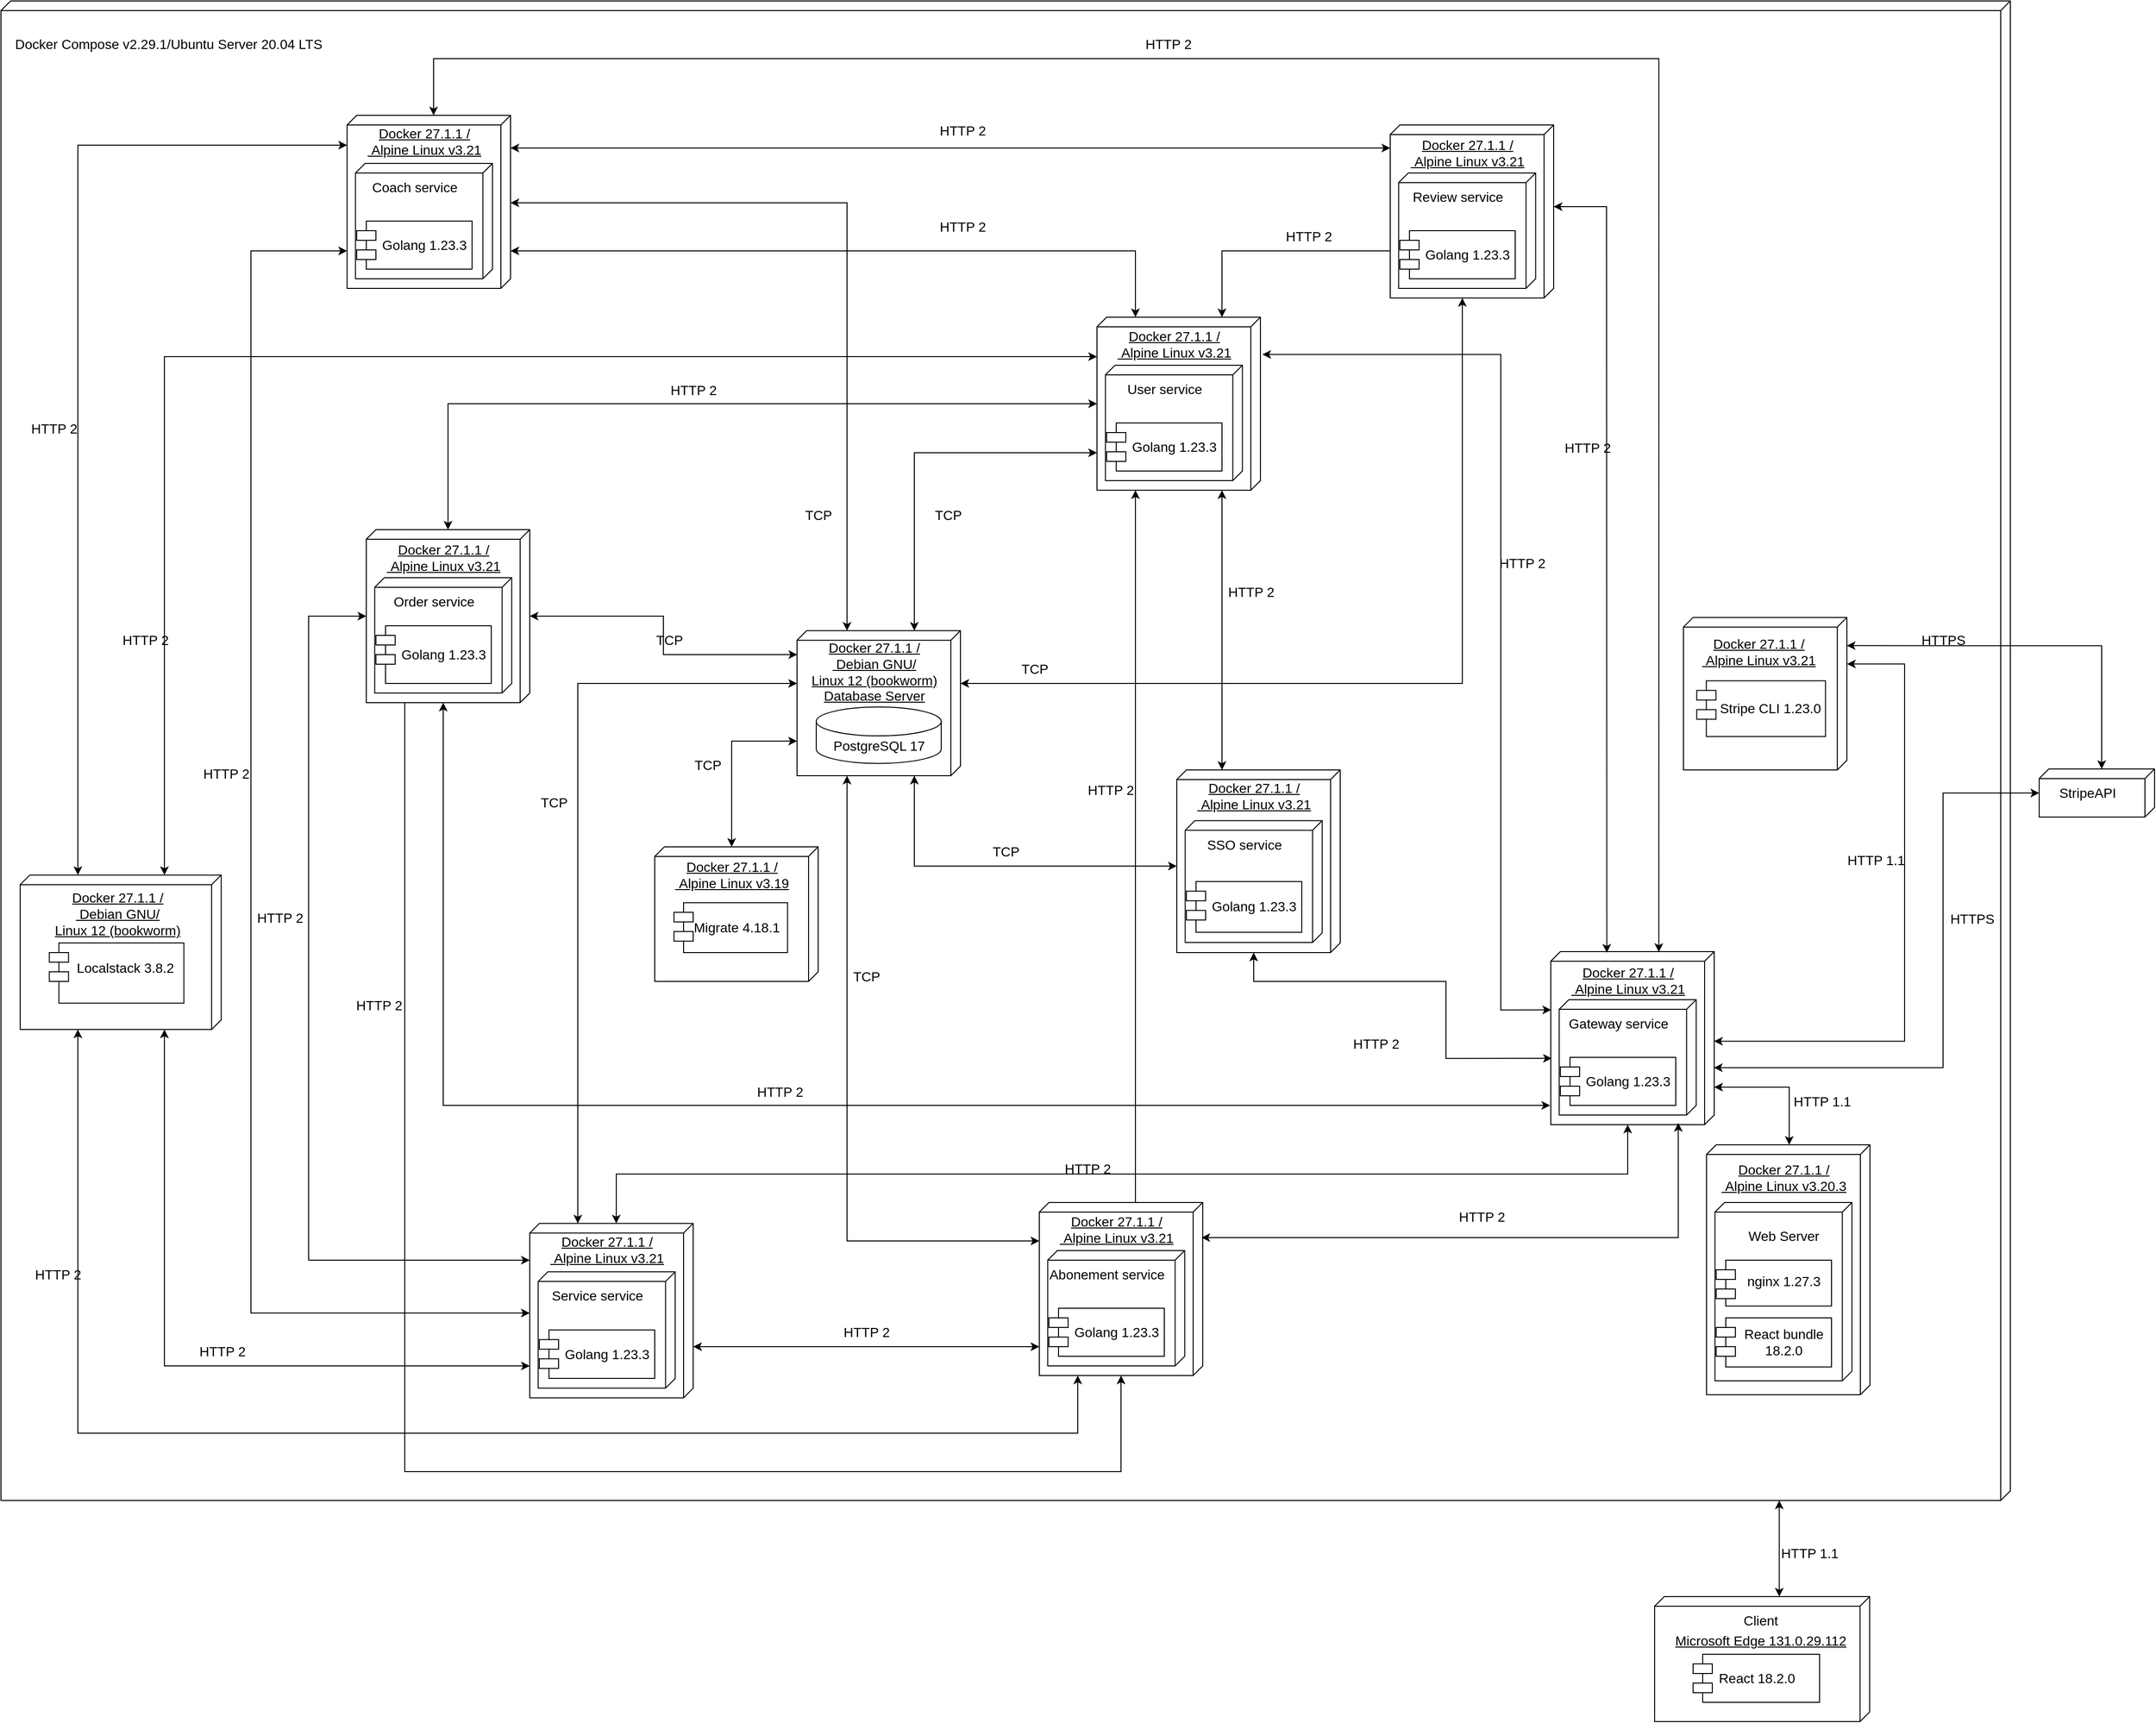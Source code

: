 <mxfile version="26.0.5">
  <diagram name="Page-1" id="PRGsYoescyfhFOkB7SoC">
    <mxGraphModel dx="776" dy="872" grid="1" gridSize="10" guides="1" tooltips="1" connect="1" arrows="1" fold="1" page="1" pageScale="1" pageWidth="827" pageHeight="1169" math="0" shadow="0">
      <root>
        <mxCell id="0" />
        <mxCell id="1" parent="0" />
        <mxCell id="nyr0VhtFXws825Zi8dbS-15" value="" style="verticalAlign=top;align=left;spacingTop=8;spacingLeft=2;spacingRight=12;shape=cube;size=10;direction=south;fontStyle=4;html=1;whiteSpace=wrap;fontSize=14;" parent="1" vertex="1">
          <mxGeometry x="1240" y="230" width="2090" height="1560" as="geometry" />
        </mxCell>
        <mxCell id="DEsD6xPvK2tIraXB0Mm6-1" value="" style="group;fontSize=14;" parent="1" vertex="1" connectable="0">
          <mxGeometry x="3014" y="1420" width="205" height="260" as="geometry" />
        </mxCell>
        <mxCell id="DEsD6xPvK2tIraXB0Mm6-2" value="" style="verticalAlign=top;align=left;spacingTop=8;spacingLeft=2;spacingRight=12;shape=cube;size=10;direction=south;fontStyle=4;html=1;whiteSpace=wrap;fontSize=14;" parent="DEsD6xPvK2tIraXB0Mm6-1" vertex="1">
          <mxGeometry width="170" height="260" as="geometry" />
        </mxCell>
        <mxCell id="DEsD6xPvK2tIraXB0Mm6-3" value="&lt;font&gt;&lt;u&gt;Docker 27.1.1 /&lt;/u&gt;&lt;/font&gt;&lt;div&gt;&lt;font&gt;&lt;u&gt;&amp;nbsp;Alpine Linux v3.20.3&lt;/u&gt;&lt;/font&gt;&lt;/div&gt;" style="text;html=1;align=center;verticalAlign=middle;resizable=0;points=[];autosize=1;strokeColor=none;fillColor=none;fontSize=14;" parent="DEsD6xPvK2tIraXB0Mm6-1" vertex="1">
          <mxGeometry x="5" y="9.444" width="150" height="50" as="geometry" />
        </mxCell>
        <mxCell id="DEsD6xPvK2tIraXB0Mm6-4" value="" style="verticalAlign=top;align=left;spacingTop=8;spacingLeft=2;spacingRight=12;shape=cube;size=10;direction=south;fontStyle=4;html=1;whiteSpace=wrap;fontSize=14;" parent="DEsD6xPvK2tIraXB0Mm6-1" vertex="1">
          <mxGeometry x="8.75" y="60" width="142.5" height="185.56" as="geometry" />
        </mxCell>
        <mxCell id="DEsD6xPvK2tIraXB0Mm6-5" value="&lt;font&gt;Web Server&lt;/font&gt;" style="text;html=1;align=center;verticalAlign=middle;resizable=0;points=[];autosize=1;strokeColor=none;fillColor=none;fontSize=14;" parent="DEsD6xPvK2tIraXB0Mm6-1" vertex="1">
          <mxGeometry x="30" y="79.997" width="100" height="30" as="geometry" />
        </mxCell>
        <mxCell id="DEsD6xPvK2tIraXB0Mm6-6" value="" style="shape=module;align=left;spacingLeft=20;align=center;verticalAlign=top;whiteSpace=wrap;html=1;fontSize=14;" parent="DEsD6xPvK2tIraXB0Mm6-1" vertex="1">
          <mxGeometry x="10" y="180" width="120" height="51.11" as="geometry" />
        </mxCell>
        <mxCell id="DEsD6xPvK2tIraXB0Mm6-7" value="&lt;font&gt;React bundle&lt;br&gt;18.2.0&lt;/font&gt;" style="text;html=1;align=center;verticalAlign=middle;resizable=0;points=[];autosize=1;strokeColor=none;fillColor=none;fontSize=14;" parent="DEsD6xPvK2tIraXB0Mm6-1" vertex="1">
          <mxGeometry x="25" y="180.003" width="110" height="50" as="geometry" />
        </mxCell>
        <mxCell id="DEsD6xPvK2tIraXB0Mm6-8" value="" style="shape=module;align=left;spacingLeft=20;align=center;verticalAlign=top;whiteSpace=wrap;html=1;fontSize=14;" parent="DEsD6xPvK2tIraXB0Mm6-1" vertex="1">
          <mxGeometry x="10" y="120" width="120" height="47.78" as="geometry" />
        </mxCell>
        <mxCell id="DEsD6xPvK2tIraXB0Mm6-9" value="&lt;font&gt;nginx 1.27.3&lt;/font&gt;" style="text;html=1;align=center;verticalAlign=middle;resizable=0;points=[];autosize=1;strokeColor=none;fillColor=none;fontSize=14;" parent="DEsD6xPvK2tIraXB0Mm6-1" vertex="1">
          <mxGeometry x="30" y="127.223" width="100" height="30" as="geometry" />
        </mxCell>
        <mxCell id="DEsD6xPvK2tIraXB0Mm6-10" value="" style="group;fontSize=14;" parent="1" vertex="1" connectable="0">
          <mxGeometry x="2960" y="1890" width="250" height="130" as="geometry" />
        </mxCell>
        <mxCell id="DEsD6xPvK2tIraXB0Mm6-11" value="" style="verticalAlign=top;align=left;spacingTop=8;spacingLeft=2;spacingRight=12;shape=cube;size=10;direction=south;fontStyle=4;html=1;whiteSpace=wrap;fontSize=14;" parent="DEsD6xPvK2tIraXB0Mm6-10" vertex="1">
          <mxGeometry width="223.684" height="130" as="geometry" />
        </mxCell>
        <mxCell id="DEsD6xPvK2tIraXB0Mm6-12" value="&lt;span&gt;&lt;u&gt;Microsoft Edge 131.0.29.112&lt;/u&gt;&lt;/span&gt;" style="text;html=1;align=center;verticalAlign=middle;resizable=0;points=[];autosize=1;strokeColor=none;fillColor=none;fontSize=14;" parent="DEsD6xPvK2tIraXB0Mm6-10" vertex="1">
          <mxGeometry x="-0.004" y="30.553" width="220" height="30" as="geometry" />
        </mxCell>
        <mxCell id="DEsD6xPvK2tIraXB0Mm6-13" value="&lt;span&gt;Client&lt;/span&gt;" style="text;html=1;align=center;verticalAlign=middle;resizable=0;points=[];autosize=1;strokeColor=none;fillColor=none;fontSize=14;" parent="DEsD6xPvK2tIraXB0Mm6-10" vertex="1">
          <mxGeometry x="80.001" y="10.003" width="60" height="30" as="geometry" />
        </mxCell>
        <mxCell id="nyr0VhtFXws825Zi8dbS-60" value="" style="group" parent="DEsD6xPvK2tIraXB0Mm6-10" vertex="1" connectable="0">
          <mxGeometry x="40" y="60" width="131.58" height="50" as="geometry" />
        </mxCell>
        <mxCell id="DEsD6xPvK2tIraXB0Mm6-14" value="" style="shape=module;align=left;spacingLeft=20;align=center;verticalAlign=top;whiteSpace=wrap;html=1;fontSize=14;" parent="nyr0VhtFXws825Zi8dbS-60" vertex="1">
          <mxGeometry width="131.58" height="50" as="geometry" />
        </mxCell>
        <mxCell id="DEsD6xPvK2tIraXB0Mm6-15" value="&lt;font&gt;React 18.2.0&lt;/font&gt;" style="text;html=1;align=center;verticalAlign=middle;resizable=0;points=[];autosize=1;strokeColor=none;fillColor=none;fontSize=14;" parent="nyr0VhtFXws825Zi8dbS-60" vertex="1">
          <mxGeometry x="15.793" y="9.997" width="100" height="30" as="geometry" />
        </mxCell>
        <mxCell id="DEsD6xPvK2tIraXB0Mm6-16" value="" style="group;fontSize=14;" parent="1" vertex="1" connectable="0">
          <mxGeometry x="3360" y="1029" width="120" height="50" as="geometry" />
        </mxCell>
        <mxCell id="DEsD6xPvK2tIraXB0Mm6-17" value="" style="verticalAlign=top;align=left;spacingTop=8;spacingLeft=2;spacingRight=12;shape=cube;size=10;direction=south;fontStyle=4;html=1;whiteSpace=wrap;fontSize=14;" parent="DEsD6xPvK2tIraXB0Mm6-16" vertex="1">
          <mxGeometry width="120" height="50" as="geometry" />
        </mxCell>
        <mxCell id="DEsD6xPvK2tIraXB0Mm6-18" value="&lt;span&gt;StripeAPI&lt;/span&gt;" style="text;html=1;align=center;verticalAlign=middle;resizable=0;points=[];autosize=1;strokeColor=none;fillColor=none;fontSize=14;" parent="DEsD6xPvK2tIraXB0Mm6-16" vertex="1">
          <mxGeometry x="10" y="9.999" width="80" height="30" as="geometry" />
        </mxCell>
        <mxCell id="DEsD6xPvK2tIraXB0Mm6-19" value="" style="group;fontSize=14;" parent="1" vertex="1" connectable="0">
          <mxGeometry x="2990" y="860" width="190" height="170" as="geometry" />
        </mxCell>
        <mxCell id="DEsD6xPvK2tIraXB0Mm6-20" value="" style="verticalAlign=top;align=left;spacingTop=8;spacingLeft=2;spacingRight=12;shape=cube;size=10;direction=south;fontStyle=4;html=1;whiteSpace=wrap;fontSize=14;" parent="DEsD6xPvK2tIraXB0Mm6-19" vertex="1">
          <mxGeometry y="11.333" width="170" height="158.667" as="geometry" />
        </mxCell>
        <mxCell id="DEsD6xPvK2tIraXB0Mm6-21" value="&lt;u&gt;Docker 27.1.1 /&lt;/u&gt;&lt;div&gt;&lt;u&gt;&amp;nbsp;Alpine Linux v3.21&lt;/u&gt;&lt;/div&gt;" style="text;html=1;align=center;verticalAlign=middle;resizable=0;points=[];autosize=1;strokeColor=none;fillColor=none;fontSize=14;" parent="DEsD6xPvK2tIraXB0Mm6-19" vertex="1">
          <mxGeometry x="7.5" y="22.276" width="140" height="50" as="geometry" />
        </mxCell>
        <mxCell id="DEsD6xPvK2tIraXB0Mm6-22" value="" style="group;fontSize=14;" parent="DEsD6xPvK2tIraXB0Mm6-19" vertex="1" connectable="0">
          <mxGeometry x="25" y="77.27" width="135" height="72.73" as="geometry" />
        </mxCell>
        <mxCell id="DEsD6xPvK2tIraXB0Mm6-23" value="" style="shape=module;align=left;spacingLeft=20;align=center;verticalAlign=top;whiteSpace=wrap;html=1;fontSize=14;" parent="DEsD6xPvK2tIraXB0Mm6-22" vertex="1">
          <mxGeometry x="-11.206" width="133.929" height="57.971" as="geometry" />
        </mxCell>
        <mxCell id="DEsD6xPvK2tIraXB0Mm6-24" value="&lt;font&gt;Stripe CLI 1.23.0&lt;/font&gt;" style="text;html=1;align=center;verticalAlign=middle;resizable=0;points=[];autosize=1;strokeColor=none;fillColor=none;fontSize=14;" parent="DEsD6xPvK2tIraXB0Mm6-22" vertex="1">
          <mxGeometry x="-0.002" y="13.988" width="130" height="30" as="geometry" />
        </mxCell>
        <mxCell id="DEsD6xPvK2tIraXB0Mm6-25" value="" style="group;fontSize=14;" parent="1" vertex="1" connectable="0">
          <mxGeometry x="1260" y="1130" width="246" height="170" as="geometry" />
        </mxCell>
        <mxCell id="DEsD6xPvK2tIraXB0Mm6-26" value="" style="verticalAlign=top;align=left;spacingTop=8;spacingLeft=2;spacingRight=12;shape=cube;size=10;direction=south;fontStyle=4;html=1;whiteSpace=wrap;fontSize=14;" parent="DEsD6xPvK2tIraXB0Mm6-25" vertex="1">
          <mxGeometry y="9.33" width="209.1" height="160.67" as="geometry" />
        </mxCell>
        <mxCell id="DEsD6xPvK2tIraXB0Mm6-27" value="&lt;font&gt;&lt;u&gt;Docker 27.1.1 /&lt;br&gt;&amp;nbsp;Debian GNU/&lt;/u&gt;&lt;/font&gt;&lt;div&gt;&lt;font&gt;&lt;u&gt;Linux 12 (bookworm)&lt;/u&gt;&lt;/font&gt;&lt;/div&gt;" style="text;html=1;align=center;verticalAlign=middle;resizable=0;points=[];autosize=1;strokeColor=none;fillColor=none;fontSize=14;" parent="DEsD6xPvK2tIraXB0Mm6-25" vertex="1">
          <mxGeometry x="26.0" y="19.993" width="150" height="60" as="geometry" />
        </mxCell>
        <mxCell id="DEsD6xPvK2tIraXB0Mm6-28" value="" style="group;fontSize=14;" parent="DEsD6xPvK2tIraXB0Mm6-25" vertex="1" connectable="0">
          <mxGeometry x="30.28" y="79.996" width="141.45" height="62.644" as="geometry" />
        </mxCell>
        <mxCell id="DEsD6xPvK2tIraXB0Mm6-29" value="" style="shape=module;align=left;spacingLeft=20;align=center;verticalAlign=top;whiteSpace=wrap;html=1;fontSize=14;" parent="DEsD6xPvK2tIraXB0Mm6-28" vertex="1">
          <mxGeometry width="140" height="62.64" as="geometry" />
        </mxCell>
        <mxCell id="DEsD6xPvK2tIraXB0Mm6-30" value="&lt;font&gt;Localstack&amp;nbsp;3.8.2&lt;/font&gt;" style="text;html=1;align=center;verticalAlign=middle;resizable=0;points=[];autosize=1;strokeColor=none;fillColor=none;fontSize=14;" parent="DEsD6xPvK2tIraXB0Mm6-28" vertex="1">
          <mxGeometry x="19" y="10.999" width="120" height="30" as="geometry" />
        </mxCell>
        <mxCell id="DEsD6xPvK2tIraXB0Mm6-31" value="" style="group;fontSize=14;" parent="1" vertex="1" connectable="0">
          <mxGeometry x="1920" y="1100" width="200" height="150" as="geometry" />
        </mxCell>
        <mxCell id="DEsD6xPvK2tIraXB0Mm6-32" value="" style="verticalAlign=top;align=left;spacingTop=8;spacingLeft=2;spacingRight=12;shape=cube;size=10;direction=south;fontStyle=4;html=1;whiteSpace=wrap;fontSize=14;" parent="DEsD6xPvK2tIraXB0Mm6-31" vertex="1">
          <mxGeometry y="10" width="170" height="140" as="geometry" />
        </mxCell>
        <mxCell id="DEsD6xPvK2tIraXB0Mm6-33" value="&lt;font&gt;&lt;u&gt;Docker 27.1.1 /&lt;/u&gt;&lt;/font&gt;&lt;div&gt;&lt;font&gt;&lt;u&gt;&amp;nbsp;Alpine Linux v3.19&lt;/u&gt;&lt;/font&gt;&lt;/div&gt;" style="text;html=1;align=center;verticalAlign=middle;resizable=0;points=[];autosize=1;strokeColor=none;fillColor=none;fontSize=14;" parent="DEsD6xPvK2tIraXB0Mm6-31" vertex="1">
          <mxGeometry x="10" y="14.003" width="140" height="50" as="geometry" />
        </mxCell>
        <mxCell id="DEsD6xPvK2tIraXB0Mm6-34" value="" style="group;fontSize=14;" parent="DEsD6xPvK2tIraXB0Mm6-31" vertex="1" connectable="0">
          <mxGeometry x="20" y="68.18" width="130" height="51.82" as="geometry" />
        </mxCell>
        <mxCell id="DEsD6xPvK2tIraXB0Mm6-35" value="" style="shape=module;align=left;spacingLeft=20;align=center;verticalAlign=top;whiteSpace=wrap;html=1;fontSize=14;" parent="DEsD6xPvK2tIraXB0Mm6-34" vertex="1">
          <mxGeometry width="118.182" height="51.82" as="geometry" />
        </mxCell>
        <mxCell id="DEsD6xPvK2tIraXB0Mm6-36" value="&lt;font&gt;Migrate&amp;nbsp;4.18.1&lt;/font&gt;" style="text;html=1;align=center;verticalAlign=middle;resizable=0;points=[];autosize=1;strokeColor=none;fillColor=none;fontSize=14;" parent="DEsD6xPvK2tIraXB0Mm6-34" vertex="1">
          <mxGeometry x="10.002" y="10.906" width="110" height="30" as="geometry" />
        </mxCell>
        <mxCell id="DEsD6xPvK2tIraXB0Mm6-37" value="" style="endArrow=classic;startArrow=classic;endFill=1;startFill=1;html=1;rounded=0;edgeStyle=orthogonalEdgeStyle;fontSize=14;" parent="1" source="DEsD6xPvK2tIraXB0Mm6-26" target="DEsD6xPvK2tIraXB0Mm6-40" edge="1">
          <mxGeometry width="160" relative="1" as="geometry">
            <mxPoint x="1310" y="1210" as="sourcePoint" />
            <mxPoint x="1470" y="1210" as="targetPoint" />
            <Array as="points">
              <mxPoint x="1320" y="1720" />
              <mxPoint x="2360" y="1720" />
            </Array>
          </mxGeometry>
        </mxCell>
        <mxCell id="DEsD6xPvK2tIraXB0Mm6-47" value="" style="group;fontSize=14;" parent="1" vertex="1" connectable="0">
          <mxGeometry x="1780" y="1530" width="250" height="317.5" as="geometry" />
        </mxCell>
        <mxCell id="DEsD6xPvK2tIraXB0Mm6-48" value="" style="group;fontSize=14;" parent="DEsD6xPvK2tIraXB0Mm6-47" vertex="1" connectable="0">
          <mxGeometry width="250" height="317.5" as="geometry" />
        </mxCell>
        <mxCell id="DEsD6xPvK2tIraXB0Mm6-49" value="" style="verticalAlign=top;align=left;spacingTop=8;spacingLeft=2;spacingRight=12;shape=cube;size=10;direction=south;fontStyle=4;html=1;whiteSpace=wrap;fontSize=14;" parent="DEsD6xPvK2tIraXB0Mm6-48" vertex="1">
          <mxGeometry x="10" y="-28.222" width="170" height="181.429" as="geometry" />
        </mxCell>
        <mxCell id="DEsD6xPvK2tIraXB0Mm6-50" value="&lt;font&gt;&lt;u&gt;Docker 27.1.1 /&lt;/u&gt;&lt;/font&gt;&lt;div&gt;&lt;font&gt;&lt;u&gt;&amp;nbsp;Alpine Linux v3.21&lt;/u&gt;&lt;/font&gt;&lt;/div&gt;" style="text;html=1;align=center;verticalAlign=middle;resizable=0;points=[];autosize=1;strokeColor=none;fillColor=none;fontSize=14;" parent="DEsD6xPvK2tIraXB0Mm6-48" vertex="1">
          <mxGeometry x="20" y="-26.143" width="140" height="50" as="geometry" />
        </mxCell>
        <mxCell id="DEsD6xPvK2tIraXB0Mm6-51" value="" style="verticalAlign=top;align=left;spacingTop=8;spacingLeft=2;spacingRight=12;shape=cube;size=10;direction=south;fontStyle=4;html=1;whiteSpace=wrap;fontSize=14;" parent="DEsD6xPvK2tIraXB0Mm6-48" vertex="1">
          <mxGeometry x="18.75" y="22.175" width="142.5" height="120.952" as="geometry" />
        </mxCell>
        <mxCell id="DEsD6xPvK2tIraXB0Mm6-52" value="&lt;font&gt;Service service&lt;/font&gt;" style="text;html=1;align=center;verticalAlign=middle;resizable=0;points=[];autosize=1;strokeColor=none;fillColor=none;fontSize=14;" parent="DEsD6xPvK2tIraXB0Mm6-48" vertex="1">
          <mxGeometry x="20" y="32.254" width="120" height="30" as="geometry" />
        </mxCell>
        <mxCell id="DEsD6xPvK2tIraXB0Mm6-53" value="" style="shape=module;align=left;spacingLeft=20;align=center;verticalAlign=top;whiteSpace=wrap;html=1;fontSize=14;" parent="DEsD6xPvK2tIraXB0Mm6-48" vertex="1">
          <mxGeometry x="20" y="82.65" width="120" height="50.4" as="geometry" />
        </mxCell>
        <mxCell id="DEsD6xPvK2tIraXB0Mm6-54" value="&lt;font&gt;Golang 1.23.3&lt;/font&gt;" style="text;html=1;align=center;verticalAlign=middle;resizable=0;points=[];autosize=1;strokeColor=none;fillColor=none;fontSize=14;" parent="DEsD6xPvK2tIraXB0Mm6-48" vertex="1">
          <mxGeometry x="35" y="92.73" width="110" height="30" as="geometry" />
        </mxCell>
        <mxCell id="DEsD6xPvK2tIraXB0Mm6-56" value="" style="group;fontSize=14;" parent="1" vertex="1" connectable="0">
          <mxGeometry x="1600" y="339" width="240" height="190" as="geometry" />
        </mxCell>
        <mxCell id="DEsD6xPvK2tIraXB0Mm6-57" value="" style="group;fontSize=14;" parent="DEsD6xPvK2tIraXB0Mm6-56" vertex="1" connectable="0">
          <mxGeometry y="10" width="170" height="180" as="geometry" />
        </mxCell>
        <mxCell id="DEsD6xPvK2tIraXB0Mm6-58" value="" style="verticalAlign=top;align=left;spacingTop=8;spacingLeft=2;spacingRight=12;shape=cube;size=10;direction=south;fontStyle=4;html=1;whiteSpace=wrap;fontSize=14;" parent="DEsD6xPvK2tIraXB0Mm6-57" vertex="1">
          <mxGeometry width="170" height="180" as="geometry" />
        </mxCell>
        <mxCell id="DEsD6xPvK2tIraXB0Mm6-59" value="&lt;font&gt;&lt;u&gt;Docker 27.1.1 /&lt;/u&gt;&lt;/font&gt;&lt;div&gt;&lt;font&gt;&lt;u&gt;&amp;nbsp;Alpine Linux v3.21&lt;/u&gt;&lt;/font&gt;&lt;/div&gt;" style="text;html=1;align=center;verticalAlign=middle;resizable=0;points=[];autosize=1;strokeColor=none;fillColor=none;fontSize=14;" parent="DEsD6xPvK2tIraXB0Mm6-57" vertex="1">
          <mxGeometry x="10" y="2" width="140" height="50" as="geometry" />
        </mxCell>
        <mxCell id="DEsD6xPvK2tIraXB0Mm6-60" value="" style="verticalAlign=top;align=left;spacingTop=8;spacingLeft=2;spacingRight=12;shape=cube;size=10;direction=south;fontStyle=4;html=1;whiteSpace=wrap;fontSize=14;" parent="DEsD6xPvK2tIraXB0Mm6-57" vertex="1">
          <mxGeometry x="8.75" y="50" width="142.5" height="120" as="geometry" />
        </mxCell>
        <mxCell id="DEsD6xPvK2tIraXB0Mm6-61" value="&lt;font&gt;Coach service&lt;/font&gt;" style="text;html=1;align=center;verticalAlign=middle;resizable=0;points=[];autosize=1;strokeColor=none;fillColor=none;fontSize=14;" parent="DEsD6xPvK2tIraXB0Mm6-57" vertex="1">
          <mxGeometry x="15" y="60" width="110" height="30" as="geometry" />
        </mxCell>
        <mxCell id="DEsD6xPvK2tIraXB0Mm6-62" value="" style="shape=module;align=left;spacingLeft=20;align=center;verticalAlign=top;whiteSpace=wrap;html=1;fontSize=14;" parent="DEsD6xPvK2tIraXB0Mm6-57" vertex="1">
          <mxGeometry x="10" y="110" width="120" height="50" as="geometry" />
        </mxCell>
        <mxCell id="DEsD6xPvK2tIraXB0Mm6-63" value="&lt;font&gt;Golang 1.23.3&lt;/font&gt;" style="text;html=1;align=center;verticalAlign=middle;resizable=0;points=[];autosize=1;strokeColor=none;fillColor=none;fontSize=14;" parent="DEsD6xPvK2tIraXB0Mm6-57" vertex="1">
          <mxGeometry x="25" y="120" width="110" height="30" as="geometry" />
        </mxCell>
        <mxCell id="DEsD6xPvK2tIraXB0Mm6-65" value="" style="group;fontSize=14;" parent="1" vertex="1" connectable="0">
          <mxGeometry x="2665" y="359" width="230" height="180" as="geometry" />
        </mxCell>
        <mxCell id="DEsD6xPvK2tIraXB0Mm6-66" value="" style="group;fontSize=14;" parent="DEsD6xPvK2tIraXB0Mm6-65" vertex="1" connectable="0">
          <mxGeometry x="20" width="200" height="180" as="geometry" />
        </mxCell>
        <mxCell id="DEsD6xPvK2tIraXB0Mm6-67" value="" style="verticalAlign=top;align=left;spacingTop=8;spacingLeft=2;spacingRight=12;shape=cube;size=10;direction=south;fontStyle=4;html=1;whiteSpace=wrap;fontSize=14;" parent="DEsD6xPvK2tIraXB0Mm6-66" vertex="1">
          <mxGeometry width="170" height="180" as="geometry" />
        </mxCell>
        <mxCell id="DEsD6xPvK2tIraXB0Mm6-68" value="&lt;font&gt;&lt;u&gt;Docker 27.1.1 /&lt;/u&gt;&lt;/font&gt;&lt;div&gt;&lt;font&gt;&lt;u&gt;&amp;nbsp;Alpine Linux v3.21&lt;/u&gt;&lt;/font&gt;&lt;/div&gt;" style="text;html=1;align=center;verticalAlign=middle;resizable=0;points=[];autosize=1;strokeColor=none;fillColor=none;fontSize=14;" parent="DEsD6xPvK2tIraXB0Mm6-66" vertex="1">
          <mxGeometry x="10" y="4" width="140" height="50" as="geometry" />
        </mxCell>
        <mxCell id="DEsD6xPvK2tIraXB0Mm6-69" value="" style="verticalAlign=top;align=left;spacingTop=8;spacingLeft=2;spacingRight=12;shape=cube;size=10;direction=south;fontStyle=4;html=1;whiteSpace=wrap;fontSize=14;" parent="DEsD6xPvK2tIraXB0Mm6-66" vertex="1">
          <mxGeometry x="8.75" y="50" width="142.5" height="120" as="geometry" />
        </mxCell>
        <mxCell id="DEsD6xPvK2tIraXB0Mm6-70" value="&lt;font&gt;Review service&lt;/font&gt;" style="text;html=1;align=center;verticalAlign=middle;resizable=0;points=[];autosize=1;strokeColor=none;fillColor=none;fontSize=14;" parent="DEsD6xPvK2tIraXB0Mm6-66" vertex="1">
          <mxGeometry x="10" y="60" width="120" height="30" as="geometry" />
        </mxCell>
        <mxCell id="DEsD6xPvK2tIraXB0Mm6-71" value="" style="shape=module;align=left;spacingLeft=20;align=center;verticalAlign=top;whiteSpace=wrap;html=1;fontSize=14;" parent="DEsD6xPvK2tIraXB0Mm6-66" vertex="1">
          <mxGeometry x="10" y="110" width="120" height="50" as="geometry" />
        </mxCell>
        <mxCell id="DEsD6xPvK2tIraXB0Mm6-72" value="&lt;font&gt;Golang 1.23.3&lt;/font&gt;" style="text;html=1;align=center;verticalAlign=middle;resizable=0;points=[];autosize=1;strokeColor=none;fillColor=none;fontSize=14;" parent="DEsD6xPvK2tIraXB0Mm6-66" vertex="1">
          <mxGeometry x="25" y="120" width="110" height="30" as="geometry" />
        </mxCell>
        <mxCell id="DEsD6xPvK2tIraXB0Mm6-74" value="" style="group;fontSize=14;" parent="1" vertex="1" connectable="0">
          <mxGeometry x="2463" y="1030" width="217" height="190" as="geometry" />
        </mxCell>
        <mxCell id="DEsD6xPvK2tIraXB0Mm6-75" value="" style="group;fontSize=14;" parent="DEsD6xPvK2tIraXB0Mm6-74" vertex="1" connectable="0">
          <mxGeometry width="200" height="190" as="geometry" />
        </mxCell>
        <mxCell id="DEsD6xPvK2tIraXB0Mm6-76" value="" style="verticalAlign=top;align=left;spacingTop=8;spacingLeft=2;spacingRight=12;shape=cube;size=10;direction=south;fontStyle=4;html=1;whiteSpace=wrap;fontSize=14;" parent="DEsD6xPvK2tIraXB0Mm6-75" vertex="1">
          <mxGeometry width="170" height="190" as="geometry" />
        </mxCell>
        <mxCell id="DEsD6xPvK2tIraXB0Mm6-77" value="&lt;font&gt;&lt;u&gt;Docker 27.1.1 /&lt;/u&gt;&lt;/font&gt;&lt;div&gt;&lt;font&gt;&lt;u&gt;&amp;nbsp;Alpine Linux v3.21&lt;/u&gt;&lt;/font&gt;&lt;/div&gt;" style="text;html=1;align=center;verticalAlign=middle;resizable=0;points=[];autosize=1;strokeColor=none;fillColor=none;fontSize=14;" parent="DEsD6xPvK2tIraXB0Mm6-75" vertex="1">
          <mxGeometry x="10" y="2" width="140" height="50" as="geometry" />
        </mxCell>
        <mxCell id="DEsD6xPvK2tIraXB0Mm6-78" value="" style="verticalAlign=top;align=left;spacingTop=8;spacingLeft=2;spacingRight=12;shape=cube;size=10;direction=south;fontStyle=4;html=1;whiteSpace=wrap;fontSize=14;" parent="DEsD6xPvK2tIraXB0Mm6-75" vertex="1">
          <mxGeometry x="8.75" y="52.778" width="142.5" height="126.667" as="geometry" />
        </mxCell>
        <mxCell id="DEsD6xPvK2tIraXB0Mm6-79" value="&lt;font&gt;SSO service&lt;/font&gt;" style="text;html=1;align=center;verticalAlign=middle;resizable=0;points=[];autosize=1;strokeColor=none;fillColor=none;fontSize=14;" parent="DEsD6xPvK2tIraXB0Mm6-75" vertex="1">
          <mxGeometry x="20" y="63.333" width="100" height="30" as="geometry" />
        </mxCell>
        <mxCell id="DEsD6xPvK2tIraXB0Mm6-80" value="" style="shape=module;align=left;spacingLeft=20;align=center;verticalAlign=top;whiteSpace=wrap;html=1;fontSize=14;" parent="DEsD6xPvK2tIraXB0Mm6-75" vertex="1">
          <mxGeometry x="10" y="116.11" width="120" height="52.78" as="geometry" />
        </mxCell>
        <mxCell id="DEsD6xPvK2tIraXB0Mm6-81" value="&lt;font&gt;Golang 1.23.3&lt;/font&gt;" style="text;html=1;align=center;verticalAlign=middle;resizable=0;points=[];autosize=1;strokeColor=none;fillColor=none;fontSize=14;" parent="DEsD6xPvK2tIraXB0Mm6-75" vertex="1">
          <mxGeometry x="25" y="126.667" width="110" height="30" as="geometry" />
        </mxCell>
        <mxCell id="DEsD6xPvK2tIraXB0Mm6-95" value="" style="endArrow=classic;startArrow=classic;html=1;rounded=0;edgeStyle=orthogonalEdgeStyle;fontSize=14;" parent="1" source="DEsD6xPvK2tIraXB0Mm6-26" target="DEsD6xPvK2tIraXB0Mm6-58" edge="1">
          <mxGeometry width="50" height="50" relative="1" as="geometry">
            <mxPoint x="720" y="1300" as="sourcePoint" />
            <mxPoint x="1600" y="540" as="targetPoint" />
            <Array as="points">
              <mxPoint x="1320" y="380" />
            </Array>
          </mxGeometry>
        </mxCell>
        <mxCell id="DEsD6xPvK2tIraXB0Mm6-98" value="" style="endArrow=classic;startArrow=classic;html=1;rounded=0;edgeStyle=orthogonalEdgeStyle;exitX=0.671;exitY=0.002;exitDx=0;exitDy=0;exitPerimeter=0;fontSize=14;" parent="1" source="DEsD6xPvK2tIraXB0Mm6-114" target="DEsD6xPvK2tIraXB0Mm6-17" edge="1">
          <mxGeometry width="50" height="50" relative="1" as="geometry">
            <mxPoint x="3482" y="1399" as="sourcePoint" />
            <mxPoint x="3532" y="1349" as="targetPoint" />
            <Array as="points">
              <mxPoint x="3260" y="1340" />
              <mxPoint x="3260" y="1054" />
              <mxPoint x="3320" y="1054" />
            </Array>
          </mxGeometry>
        </mxCell>
        <mxCell id="DEsD6xPvK2tIraXB0Mm6-99" value="" style="endArrow=classic;startArrow=classic;html=1;rounded=0;edgeStyle=orthogonalEdgeStyle;exitX=1;exitY=0.115;exitDx=0;exitDy=0;exitPerimeter=0;fontSize=14;" parent="1" source="nyr0VhtFXws825Zi8dbS-15" target="DEsD6xPvK2tIraXB0Mm6-11" edge="1">
          <mxGeometry width="50" height="50" relative="1" as="geometry">
            <mxPoint x="3080" y="1820" as="sourcePoint" />
            <mxPoint x="3348" y="1880" as="targetPoint" />
            <Array as="points">
              <mxPoint x="3081" y="2010" />
              <mxPoint x="3081" y="2010" />
            </Array>
          </mxGeometry>
        </mxCell>
        <mxCell id="DEsD6xPvK2tIraXB0Mm6-103" value="" style="group;fontSize=14;" parent="1" vertex="1" connectable="0">
          <mxGeometry x="2068" y="860" width="230" height="176" as="geometry" />
        </mxCell>
        <mxCell id="DEsD6xPvK2tIraXB0Mm6-105" value="" style="group;fontSize=14;" parent="DEsD6xPvK2tIraXB0Mm6-103" vertex="1" connectable="0">
          <mxGeometry y="25.143" width="200" height="150.857" as="geometry" />
        </mxCell>
        <mxCell id="DEsD6xPvK2tIraXB0Mm6-106" value="" style="verticalAlign=top;align=left;spacingTop=8;spacingLeft=2;spacingRight=12;shape=cube;size=10;direction=south;fontStyle=4;html=1;whiteSpace=wrap;fontSize=14;" parent="DEsD6xPvK2tIraXB0Mm6-105" vertex="1">
          <mxGeometry width="170" height="150.857" as="geometry" />
        </mxCell>
        <mxCell id="DEsD6xPvK2tIraXB0Mm6-107" value="&lt;font&gt;&lt;u&gt;Docker 27.1.1 /&lt;br&gt;&amp;nbsp;Debian GNU/&lt;/u&gt;&lt;/font&gt;&lt;div&gt;&lt;font&gt;&lt;u&gt;Linux 12 (bookworm)&lt;br&gt;Database Server&lt;/u&gt;&lt;/font&gt;&lt;/div&gt;" style="text;html=1;align=center;verticalAlign=middle;resizable=0;points=[];autosize=1;strokeColor=none;fillColor=none;fontSize=14;" parent="DEsD6xPvK2tIraXB0Mm6-105" vertex="1">
          <mxGeometry x="5" y="3.0" width="150" height="80" as="geometry" />
        </mxCell>
        <mxCell id="nyr0VhtFXws825Zi8dbS-2" value="" style="shape=cylinder3;whiteSpace=wrap;html=1;boundedLbl=1;backgroundOutline=1;size=15;fontSize=14;" parent="DEsD6xPvK2tIraXB0Mm6-105" vertex="1">
          <mxGeometry x="20" y="79.4" width="130" height="58.667" as="geometry" />
        </mxCell>
        <mxCell id="nyr0VhtFXws825Zi8dbS-3" value="&lt;font&gt;PostgreSQL 17&lt;/font&gt;" style="text;html=1;align=center;verticalAlign=middle;resizable=0;points=[];autosize=1;strokeColor=none;fillColor=none;fontSize=14;" parent="DEsD6xPvK2tIraXB0Mm6-105" vertex="1">
          <mxGeometry x="25" y="104.543" width="120" height="30" as="geometry" />
        </mxCell>
        <mxCell id="DEsD6xPvK2tIraXB0Mm6-127" value="" style="endArrow=classic;html=1;rounded=0;edgeStyle=orthogonalEdgeStyle;fontSize=14;" parent="1" source="DEsD6xPvK2tIraXB0Mm6-67" target="DEsD6xPvK2tIraXB0Mm6-121" edge="1">
          <mxGeometry width="50" height="50" relative="1" as="geometry">
            <mxPoint x="2150" y="1059" as="sourcePoint" />
            <mxPoint x="2200" y="1009" as="targetPoint" />
            <Array as="points">
              <mxPoint x="2510" y="490" />
            </Array>
          </mxGeometry>
        </mxCell>
        <mxCell id="DEsD6xPvK2tIraXB0Mm6-130" value="" style="endArrow=classic;html=1;rounded=0;edgeStyle=orthogonalEdgeStyle;fontSize=14;" parent="1" source="DEsD6xPvK2tIraXB0Mm6-40" target="DEsD6xPvK2tIraXB0Mm6-121" edge="1">
          <mxGeometry width="50" height="50" relative="1" as="geometry">
            <mxPoint x="1850" y="1230" as="sourcePoint" />
            <mxPoint x="1900" y="1180" as="targetPoint" />
            <Array as="points">
              <mxPoint x="2420" y="1090" />
              <mxPoint x="2420" y="1090" />
            </Array>
          </mxGeometry>
        </mxCell>
        <mxCell id="DEsD6xPvK2tIraXB0Mm6-131" value="" style="endArrow=classic;html=1;rounded=0;edgeStyle=orthogonalEdgeStyle;fontSize=14;startArrow=classic;startFill=1;" parent="1" source="DEsD6xPvK2tIraXB0Mm6-76" target="DEsD6xPvK2tIraXB0Mm6-121" edge="1">
          <mxGeometry width="50" height="50" relative="1" as="geometry">
            <mxPoint x="2080" y="970" as="sourcePoint" />
            <mxPoint x="2130" y="920" as="targetPoint" />
            <Array as="points">
              <mxPoint x="2510" y="880" />
              <mxPoint x="2510" y="880" />
            </Array>
          </mxGeometry>
        </mxCell>
        <mxCell id="DEsD6xPvK2tIraXB0Mm6-135" value="" style="endArrow=classic;html=1;rounded=0;edgeStyle=orthogonalEdgeStyle;startArrow=classic;startFill=1;fontSize=14;" parent="1" source="DEsD6xPvK2tIraXB0Mm6-32" target="DEsD6xPvK2tIraXB0Mm6-106" edge="1">
          <mxGeometry width="50" height="50" relative="1" as="geometry">
            <mxPoint x="2760" y="1190" as="sourcePoint" />
            <mxPoint x="2810" y="1140" as="targetPoint" />
            <Array as="points">
              <mxPoint x="2000" y="1000" />
            </Array>
          </mxGeometry>
        </mxCell>
        <mxCell id="DEsD6xPvK2tIraXB0Mm6-137" value="" style="group;fontSize=14;" parent="1" vertex="1" connectable="0">
          <mxGeometry x="2380" y="559" width="200" height="180" as="geometry" />
        </mxCell>
        <mxCell id="DEsD6xPvK2tIraXB0Mm6-121" value="" style="verticalAlign=top;align=left;spacingTop=8;spacingLeft=2;spacingRight=12;shape=cube;size=10;direction=south;fontStyle=4;html=1;whiteSpace=wrap;fontSize=14;" parent="DEsD6xPvK2tIraXB0Mm6-137" vertex="1">
          <mxGeometry width="170" height="180" as="geometry" />
        </mxCell>
        <mxCell id="DEsD6xPvK2tIraXB0Mm6-122" value="&lt;font&gt;&lt;u&gt;Docker 27.1.1 /&lt;/u&gt;&lt;/font&gt;&lt;div&gt;&lt;font&gt;&lt;u&gt;&amp;nbsp;Alpine Linux v3.21&lt;/u&gt;&lt;/font&gt;&lt;/div&gt;" style="text;html=1;align=center;verticalAlign=middle;resizable=0;points=[];autosize=1;strokeColor=none;fillColor=none;fontSize=14;" parent="DEsD6xPvK2tIraXB0Mm6-137" vertex="1">
          <mxGeometry x="10" y="3" width="140" height="50" as="geometry" />
        </mxCell>
        <mxCell id="DEsD6xPvK2tIraXB0Mm6-123" value="" style="verticalAlign=top;align=left;spacingTop=8;spacingLeft=2;spacingRight=12;shape=cube;size=10;direction=south;fontStyle=4;html=1;whiteSpace=wrap;fontSize=14;" parent="DEsD6xPvK2tIraXB0Mm6-137" vertex="1">
          <mxGeometry x="8.75" y="50" width="142.5" height="120" as="geometry" />
        </mxCell>
        <mxCell id="DEsD6xPvK2tIraXB0Mm6-124" value="&lt;font&gt;User service&lt;/font&gt;" style="text;html=1;align=center;verticalAlign=middle;resizable=0;points=[];autosize=1;strokeColor=none;fillColor=none;fontSize=14;" parent="DEsD6xPvK2tIraXB0Mm6-137" vertex="1">
          <mxGeometry x="20" y="60" width="100" height="30" as="geometry" />
        </mxCell>
        <mxCell id="DEsD6xPvK2tIraXB0Mm6-125" value="" style="shape=module;align=left;spacingLeft=20;align=center;verticalAlign=top;whiteSpace=wrap;html=1;fontSize=14;" parent="DEsD6xPvK2tIraXB0Mm6-137" vertex="1">
          <mxGeometry x="10" y="110" width="120" height="50" as="geometry" />
        </mxCell>
        <mxCell id="DEsD6xPvK2tIraXB0Mm6-126" value="&lt;font&gt;Golang 1.23.3&lt;/font&gt;" style="text;html=1;align=center;verticalAlign=middle;resizable=0;points=[];autosize=1;strokeColor=none;fillColor=none;fontSize=14;" parent="DEsD6xPvK2tIraXB0Mm6-137" vertex="1">
          <mxGeometry x="25" y="120" width="110" height="30" as="geometry" />
        </mxCell>
        <mxCell id="DEsD6xPvK2tIraXB0Mm6-139" style="edgeStyle=orthogonalEdgeStyle;rounded=0;orthogonalLoop=1;jettySize=auto;html=1;startArrow=classic;startFill=1;fontSize=14;" parent="1" source="DEsD6xPvK2tIraXB0Mm6-58" target="DEsD6xPvK2tIraXB0Mm6-67" edge="1">
          <mxGeometry relative="1" as="geometry">
            <Array as="points">
              <mxPoint x="2230" y="383" />
              <mxPoint x="2230" y="383" />
            </Array>
          </mxGeometry>
        </mxCell>
        <mxCell id="DEsD6xPvK2tIraXB0Mm6-141" style="edgeStyle=orthogonalEdgeStyle;rounded=0;orthogonalLoop=1;jettySize=auto;html=1;startArrow=classic;startFill=1;fontSize=14;" parent="1" source="DEsD6xPvK2tIraXB0Mm6-26" target="DEsD6xPvK2tIraXB0Mm6-121" edge="1">
          <mxGeometry relative="1" as="geometry">
            <Array as="points">
              <mxPoint x="1410" y="600" />
            </Array>
          </mxGeometry>
        </mxCell>
        <mxCell id="DEsD6xPvK2tIraXB0Mm6-142" style="edgeStyle=orthogonalEdgeStyle;rounded=0;orthogonalLoop=1;jettySize=auto;html=1;startArrow=classic;startFill=1;fontSize=14;" parent="1" source="DEsD6xPvK2tIraXB0Mm6-26" target="DEsD6xPvK2tIraXB0Mm6-49" edge="1">
          <mxGeometry relative="1" as="geometry">
            <Array as="points">
              <mxPoint x="1410" y="1650" />
            </Array>
          </mxGeometry>
        </mxCell>
        <mxCell id="DEsD6xPvK2tIraXB0Mm6-143" style="edgeStyle=orthogonalEdgeStyle;rounded=0;orthogonalLoop=1;jettySize=auto;html=1;startArrow=classic;startFill=1;fontSize=14;" parent="1" source="DEsD6xPvK2tIraXB0Mm6-58" target="DEsD6xPvK2tIraXB0Mm6-49" edge="1">
          <mxGeometry relative="1" as="geometry">
            <Array as="points">
              <mxPoint x="1500" y="490" />
              <mxPoint x="1500" y="1595" />
            </Array>
          </mxGeometry>
        </mxCell>
        <mxCell id="DEsD6xPvK2tIraXB0Mm6-144" style="edgeStyle=orthogonalEdgeStyle;rounded=0;orthogonalLoop=1;jettySize=auto;html=1;startArrow=classic;startFill=1;fontSize=14;" parent="1" source="DEsD6xPvK2tIraXB0Mm6-49" target="DEsD6xPvK2tIraXB0Mm6-85" edge="1">
          <mxGeometry relative="1" as="geometry">
            <mxPoint x="1680" y="1420" as="targetPoint" />
            <Array as="points">
              <mxPoint x="1560" y="1540" />
              <mxPoint x="1560" y="870" />
            </Array>
          </mxGeometry>
        </mxCell>
        <mxCell id="DEsD6xPvK2tIraXB0Mm6-145" style="edgeStyle=orthogonalEdgeStyle;rounded=0;orthogonalLoop=1;jettySize=auto;html=1;startArrow=classic;startFill=1;fontSize=14;" parent="1" source="DEsD6xPvK2tIraXB0Mm6-49" target="DEsD6xPvK2tIraXB0Mm6-40" edge="1">
          <mxGeometry relative="1" as="geometry">
            <Array as="points">
              <mxPoint x="2280" y="1630" />
              <mxPoint x="2280" y="1630" />
            </Array>
          </mxGeometry>
        </mxCell>
        <mxCell id="DEsD6xPvK2tIraXB0Mm6-147" style="edgeStyle=orthogonalEdgeStyle;rounded=0;orthogonalLoop=1;jettySize=auto;html=1;fontSize=14;" parent="1" source="DEsD6xPvK2tIraXB0Mm6-85" target="DEsD6xPvK2tIraXB0Mm6-40" edge="1">
          <mxGeometry relative="1" as="geometry">
            <Array as="points">
              <mxPoint x="1660" y="1760" />
              <mxPoint x="2405" y="1760" />
            </Array>
          </mxGeometry>
        </mxCell>
        <mxCell id="DEsD6xPvK2tIraXB0Mm6-148" style="edgeStyle=orthogonalEdgeStyle;rounded=0;orthogonalLoop=1;jettySize=auto;html=1;startArrow=classic;startFill=1;fontSize=14;" parent="1" source="DEsD6xPvK2tIraXB0Mm6-85" target="DEsD6xPvK2tIraXB0Mm6-121" edge="1">
          <mxGeometry relative="1" as="geometry">
            <Array as="points">
              <mxPoint x="1705" y="649" />
            </Array>
          </mxGeometry>
        </mxCell>
        <mxCell id="DEsD6xPvK2tIraXB0Mm6-149" style="edgeStyle=orthogonalEdgeStyle;rounded=0;orthogonalLoop=1;jettySize=auto;html=1;startArrow=classic;startFill=1;fontSize=14;" parent="1" source="DEsD6xPvK2tIraXB0Mm6-58" target="DEsD6xPvK2tIraXB0Mm6-121" edge="1">
          <mxGeometry relative="1" as="geometry">
            <Array as="points">
              <mxPoint x="2420" y="490" />
            </Array>
          </mxGeometry>
        </mxCell>
        <mxCell id="DEsD6xPvK2tIraXB0Mm6-151" style="edgeStyle=orthogonalEdgeStyle;rounded=0;orthogonalLoop=1;jettySize=auto;html=1;startArrow=classic;startFill=1;fontSize=14;" parent="1" source="DEsD6xPvK2tIraXB0Mm6-106" target="DEsD6xPvK2tIraXB0Mm6-58" edge="1">
          <mxGeometry relative="1" as="geometry">
            <Array as="points">
              <mxPoint x="2120" y="440" />
            </Array>
          </mxGeometry>
        </mxCell>
        <mxCell id="DEsD6xPvK2tIraXB0Mm6-153" style="edgeStyle=orthogonalEdgeStyle;rounded=0;orthogonalLoop=1;jettySize=auto;html=1;startArrow=classic;startFill=1;fontSize=14;" parent="1" source="DEsD6xPvK2tIraXB0Mm6-106" target="DEsD6xPvK2tIraXB0Mm6-67" edge="1">
          <mxGeometry relative="1" as="geometry">
            <mxPoint x="2620" y="780" as="targetPoint" />
            <Array as="points">
              <mxPoint x="2760" y="940" />
            </Array>
          </mxGeometry>
        </mxCell>
        <mxCell id="DEsD6xPvK2tIraXB0Mm6-154" style="edgeStyle=orthogonalEdgeStyle;rounded=0;orthogonalLoop=1;jettySize=auto;html=1;startArrow=classic;startFill=1;fontSize=14;" parent="1" source="DEsD6xPvK2tIraXB0Mm6-106" target="DEsD6xPvK2tIraXB0Mm6-121" edge="1">
          <mxGeometry relative="1" as="geometry">
            <Array as="points">
              <mxPoint x="2190" y="700" />
            </Array>
          </mxGeometry>
        </mxCell>
        <mxCell id="DEsD6xPvK2tIraXB0Mm6-39" value="" style="group;fontSize=14;" parent="1" vertex="1" connectable="0">
          <mxGeometry x="2320" y="1480" width="200" height="180" as="geometry" />
        </mxCell>
        <mxCell id="DEsD6xPvK2tIraXB0Mm6-40" value="" style="verticalAlign=top;align=left;spacingTop=8;spacingLeft=2;spacingRight=12;shape=cube;size=10;direction=south;fontStyle=4;html=1;whiteSpace=wrap;fontSize=14;" parent="DEsD6xPvK2tIraXB0Mm6-39" vertex="1">
          <mxGeometry width="170" height="180" as="geometry" />
        </mxCell>
        <mxCell id="DEsD6xPvK2tIraXB0Mm6-41" value="&lt;font&gt;&lt;u&gt;Docker 27.1.1 /&lt;/u&gt;&lt;/font&gt;&lt;div&gt;&lt;font&gt;&lt;u&gt;&amp;nbsp;Alpine Linux v3.21&lt;/u&gt;&lt;/font&gt;&lt;/div&gt;" style="text;html=1;align=center;verticalAlign=middle;resizable=0;points=[];autosize=1;strokeColor=none;fillColor=none;fontSize=14;" parent="DEsD6xPvK2tIraXB0Mm6-39" vertex="1">
          <mxGeometry x="10" y="3" width="140" height="50" as="geometry" />
        </mxCell>
        <mxCell id="DEsD6xPvK2tIraXB0Mm6-42" value="" style="verticalAlign=top;align=left;spacingTop=8;spacingLeft=2;spacingRight=12;shape=cube;size=10;direction=south;fontStyle=4;html=1;whiteSpace=wrap;fontSize=14;" parent="DEsD6xPvK2tIraXB0Mm6-39" vertex="1">
          <mxGeometry x="8.75" y="50" width="142.5" height="120" as="geometry" />
        </mxCell>
        <mxCell id="DEsD6xPvK2tIraXB0Mm6-43" value="&lt;font&gt;Abonement service&lt;/font&gt;" style="text;html=1;align=center;verticalAlign=middle;resizable=0;points=[];autosize=1;strokeColor=none;fillColor=none;fontSize=14;" parent="DEsD6xPvK2tIraXB0Mm6-39" vertex="1">
          <mxGeometry y="60" width="140" height="30" as="geometry" />
        </mxCell>
        <mxCell id="DEsD6xPvK2tIraXB0Mm6-44" value="" style="shape=module;align=left;spacingLeft=20;align=center;verticalAlign=top;whiteSpace=wrap;html=1;fontSize=14;" parent="DEsD6xPvK2tIraXB0Mm6-39" vertex="1">
          <mxGeometry x="10" y="110" width="120" height="50" as="geometry" />
        </mxCell>
        <mxCell id="DEsD6xPvK2tIraXB0Mm6-45" value="&lt;font&gt;Golang 1.23.3&lt;/font&gt;" style="text;html=1;align=center;verticalAlign=middle;resizable=0;points=[];autosize=1;strokeColor=none;fillColor=none;fontSize=14;" parent="DEsD6xPvK2tIraXB0Mm6-39" vertex="1">
          <mxGeometry x="25" y="120" width="110" height="30" as="geometry" />
        </mxCell>
        <mxCell id="DEsD6xPvK2tIraXB0Mm6-156" style="edgeStyle=orthogonalEdgeStyle;rounded=0;orthogonalLoop=1;jettySize=auto;html=1;startArrow=classic;startFill=1;fontSize=14;" parent="1" source="DEsD6xPvK2tIraXB0Mm6-106" target="DEsD6xPvK2tIraXB0Mm6-76" edge="1">
          <mxGeometry relative="1" as="geometry">
            <Array as="points">
              <mxPoint x="2190" y="1130" />
            </Array>
          </mxGeometry>
        </mxCell>
        <mxCell id="DEsD6xPvK2tIraXB0Mm6-157" style="edgeStyle=orthogonalEdgeStyle;rounded=0;orthogonalLoop=1;jettySize=auto;html=1;startArrow=classic;startFill=1;fontSize=14;" parent="1" source="DEsD6xPvK2tIraXB0Mm6-106" target="DEsD6xPvK2tIraXB0Mm6-40" edge="1">
          <mxGeometry relative="1" as="geometry">
            <mxPoint x="2147.0" y="950.0" as="sourcePoint" />
            <mxPoint x="2148.97" y="2020" as="targetPoint" />
            <Array as="points">
              <mxPoint x="2120" y="1520" />
            </Array>
          </mxGeometry>
        </mxCell>
        <mxCell id="DEsD6xPvK2tIraXB0Mm6-158" style="edgeStyle=orthogonalEdgeStyle;rounded=0;orthogonalLoop=1;jettySize=auto;html=1;exitX=0.165;exitY=0.999;exitDx=0;exitDy=0;exitPerimeter=0;startArrow=classic;startFill=1;fontSize=14;" parent="1" source="DEsD6xPvK2tIraXB0Mm6-106" target="DEsD6xPvK2tIraXB0Mm6-85" edge="1">
          <mxGeometry relative="1" as="geometry">
            <Array as="points" />
          </mxGeometry>
        </mxCell>
        <mxCell id="DEsD6xPvK2tIraXB0Mm6-159" value="" style="group;fontSize=14;" parent="1" vertex="1" connectable="0">
          <mxGeometry x="1640" y="750" width="250" height="210" as="geometry" />
        </mxCell>
        <mxCell id="DEsD6xPvK2tIraXB0Mm6-84" value="" style="group;fontSize=14;" parent="DEsD6xPvK2tIraXB0Mm6-159" vertex="1" connectable="0">
          <mxGeometry x="-20" y="30" width="200" height="180" as="geometry" />
        </mxCell>
        <mxCell id="DEsD6xPvK2tIraXB0Mm6-85" value="" style="verticalAlign=top;align=left;spacingTop=8;spacingLeft=2;spacingRight=12;shape=cube;size=10;direction=south;fontStyle=4;html=1;whiteSpace=wrap;fontSize=14;" parent="DEsD6xPvK2tIraXB0Mm6-84" vertex="1">
          <mxGeometry width="170" height="180" as="geometry" />
        </mxCell>
        <mxCell id="DEsD6xPvK2tIraXB0Mm6-86" value="&lt;font&gt;&lt;u&gt;Docker 27.1.1 /&lt;/u&gt;&lt;/font&gt;&lt;div&gt;&lt;font&gt;&lt;u&gt;&amp;nbsp;Alpine Linux v3.21&lt;/u&gt;&lt;/font&gt;&lt;/div&gt;" style="text;html=1;align=center;verticalAlign=middle;resizable=0;points=[];autosize=1;strokeColor=none;fillColor=none;fontSize=14;" parent="DEsD6xPvK2tIraXB0Mm6-84" vertex="1">
          <mxGeometry x="10" y="4" width="140" height="50" as="geometry" />
        </mxCell>
        <mxCell id="DEsD6xPvK2tIraXB0Mm6-87" value="" style="verticalAlign=top;align=left;spacingTop=8;spacingLeft=2;spacingRight=12;shape=cube;size=10;direction=south;fontStyle=4;html=1;whiteSpace=wrap;fontSize=14;" parent="DEsD6xPvK2tIraXB0Mm6-84" vertex="1">
          <mxGeometry x="8.75" y="50" width="142.5" height="120" as="geometry" />
        </mxCell>
        <mxCell id="DEsD6xPvK2tIraXB0Mm6-88" value="&lt;font&gt;Order service&lt;/font&gt;" style="text;html=1;align=center;verticalAlign=middle;resizable=0;points=[];autosize=1;strokeColor=none;fillColor=none;fontSize=14;" parent="DEsD6xPvK2tIraXB0Mm6-84" vertex="1">
          <mxGeometry x="15" y="60" width="110" height="30" as="geometry" />
        </mxCell>
        <mxCell id="DEsD6xPvK2tIraXB0Mm6-89" value="" style="shape=module;align=left;spacingLeft=20;align=center;verticalAlign=top;whiteSpace=wrap;html=1;fontSize=14;" parent="DEsD6xPvK2tIraXB0Mm6-84" vertex="1">
          <mxGeometry x="10" y="100" width="120" height="60" as="geometry" />
        </mxCell>
        <mxCell id="DEsD6xPvK2tIraXB0Mm6-90" value="&lt;font&gt;Golang 1.23.3&lt;/font&gt;" style="text;html=1;align=center;verticalAlign=middle;resizable=0;points=[];autosize=1;strokeColor=none;fillColor=none;fontSize=14;" parent="DEsD6xPvK2tIraXB0Mm6-84" vertex="1">
          <mxGeometry x="25" y="115" width="110" height="30" as="geometry" />
        </mxCell>
        <mxCell id="DEsD6xPvK2tIraXB0Mm6-113" value="" style="group;fontSize=14;" parent="1" vertex="1" connectable="0">
          <mxGeometry x="2852" y="1219" width="200" height="180" as="geometry" />
        </mxCell>
        <mxCell id="DEsD6xPvK2tIraXB0Mm6-114" value="" style="verticalAlign=top;align=left;spacingTop=8;spacingLeft=2;spacingRight=12;shape=cube;size=10;direction=south;fontStyle=4;html=1;whiteSpace=wrap;fontSize=14;" parent="DEsD6xPvK2tIraXB0Mm6-113" vertex="1">
          <mxGeometry width="170" height="180" as="geometry" />
        </mxCell>
        <mxCell id="DEsD6xPvK2tIraXB0Mm6-115" value="&lt;font&gt;&lt;u&gt;Docker 27.1.1 /&lt;/u&gt;&lt;/font&gt;&lt;div&gt;&lt;font&gt;&lt;u&gt;&amp;nbsp;Alpine Linux v3.21&lt;/u&gt;&lt;/font&gt;&lt;/div&gt;" style="text;html=1;align=center;verticalAlign=middle;resizable=0;points=[];autosize=1;strokeColor=none;fillColor=none;fontSize=14;" parent="DEsD6xPvK2tIraXB0Mm6-113" vertex="1">
          <mxGeometry x="10" y="5" width="140" height="50" as="geometry" />
        </mxCell>
        <mxCell id="DEsD6xPvK2tIraXB0Mm6-116" value="" style="verticalAlign=top;align=left;spacingTop=8;spacingLeft=2;spacingRight=12;shape=cube;size=10;direction=south;fontStyle=4;html=1;whiteSpace=wrap;fontSize=14;" parent="DEsD6xPvK2tIraXB0Mm6-113" vertex="1">
          <mxGeometry x="8.75" y="50" width="142.5" height="120" as="geometry" />
        </mxCell>
        <mxCell id="DEsD6xPvK2tIraXB0Mm6-117" value="&lt;font&gt;Gateway service&lt;/font&gt;" style="text;html=1;align=center;verticalAlign=middle;resizable=0;points=[];autosize=1;strokeColor=none;fillColor=none;fontSize=14;" parent="DEsD6xPvK2tIraXB0Mm6-113" vertex="1">
          <mxGeometry x="5" y="60" width="130" height="30" as="geometry" />
        </mxCell>
        <mxCell id="DEsD6xPvK2tIraXB0Mm6-118" value="" style="shape=module;align=left;spacingLeft=20;align=center;verticalAlign=top;whiteSpace=wrap;html=1;fontSize=14;" parent="DEsD6xPvK2tIraXB0Mm6-113" vertex="1">
          <mxGeometry x="10" y="110" width="120" height="50" as="geometry" />
        </mxCell>
        <mxCell id="DEsD6xPvK2tIraXB0Mm6-119" value="&lt;font&gt;Golang 1.23.3&lt;/font&gt;" style="text;html=1;align=center;verticalAlign=middle;resizable=0;points=[];autosize=1;strokeColor=none;fillColor=none;fontSize=14;" parent="DEsD6xPvK2tIraXB0Mm6-113" vertex="1">
          <mxGeometry x="25" y="120" width="110" height="30" as="geometry" />
        </mxCell>
        <mxCell id="DEsD6xPvK2tIraXB0Mm6-167" style="edgeStyle=orthogonalEdgeStyle;rounded=0;orthogonalLoop=1;jettySize=auto;html=1;startArrow=classic;startFill=1;fontSize=14;" parent="1" source="DEsD6xPvK2tIraXB0Mm6-114" target="DEsD6xPvK2tIraXB0Mm6-2" edge="1">
          <mxGeometry relative="1" as="geometry">
            <Array as="points">
              <mxPoint x="3100" y="1360" />
            </Array>
          </mxGeometry>
        </mxCell>
        <mxCell id="DEsD6xPvK2tIraXB0Mm6-169" style="edgeStyle=orthogonalEdgeStyle;rounded=0;orthogonalLoop=1;jettySize=auto;html=1;startArrow=classic;startFill=1;fontSize=14;" parent="1" source="DEsD6xPvK2tIraXB0Mm6-106" target="DEsD6xPvK2tIraXB0Mm6-49" edge="1">
          <mxGeometry relative="1" as="geometry">
            <Array as="points">
              <mxPoint x="1840" y="940" />
            </Array>
          </mxGeometry>
        </mxCell>
        <mxCell id="nyr0VhtFXws825Zi8dbS-6" value="" style="endArrow=classic;html=1;rounded=0;exitX=0;exitY=0;exitDx=0;exitDy=55;exitPerimeter=0;entryX=0.185;entryY=0.001;entryDx=0;entryDy=0;entryPerimeter=0;edgeStyle=orthogonalEdgeStyle;startArrow=classic;startFill=1;fontSize=14;" parent="1" source="DEsD6xPvK2tIraXB0Mm6-17" target="DEsD6xPvK2tIraXB0Mm6-20" edge="1">
          <mxGeometry width="50" height="50" relative="1" as="geometry">
            <mxPoint x="3490" y="973" as="sourcePoint" />
            <mxPoint x="3540" y="923" as="targetPoint" />
          </mxGeometry>
        </mxCell>
        <mxCell id="nyr0VhtFXws825Zi8dbS-7" value="" style="endArrow=classic;html=1;rounded=0;exitX=0.305;exitY=-0.001;exitDx=0;exitDy=0;exitPerimeter=0;entryX=0.518;entryY=0.001;entryDx=0;entryDy=0;entryPerimeter=0;edgeStyle=orthogonalEdgeStyle;startArrow=classic;startFill=1;fontSize=14;" parent="1" source="DEsD6xPvK2tIraXB0Mm6-20" target="DEsD6xPvK2tIraXB0Mm6-114" edge="1">
          <mxGeometry width="50" height="50" relative="1" as="geometry">
            <mxPoint x="3375" y="1138.47" as="sourcePoint" />
            <mxPoint x="3110" y="1025.47" as="targetPoint" />
            <Array as="points">
              <mxPoint x="3220" y="920" />
              <mxPoint x="3220" y="1312" />
            </Array>
          </mxGeometry>
        </mxCell>
        <mxCell id="nyr0VhtFXws825Zi8dbS-8" value="" style="endArrow=classic;startArrow=classic;html=1;rounded=0;exitX=0.006;exitY=0.657;exitDx=0;exitDy=0;exitPerimeter=0;entryX=0;entryY=0;entryDx=85;entryDy=0;entryPerimeter=0;edgeStyle=orthogonalEdgeStyle;fontSize=14;" parent="1" source="DEsD6xPvK2tIraXB0Mm6-114" target="DEsD6xPvK2tIraXB0Mm6-67" edge="1">
          <mxGeometry width="50" height="50" relative="1" as="geometry">
            <mxPoint x="2920" y="1060" as="sourcePoint" />
            <mxPoint x="2930" y="740" as="targetPoint" />
            <Array as="points">
              <mxPoint x="2910" y="1219" />
              <mxPoint x="2910" y="444" />
            </Array>
          </mxGeometry>
        </mxCell>
        <mxCell id="nyr0VhtFXws825Zi8dbS-9" value="" style="endArrow=classic;startArrow=classic;html=1;rounded=0;entryX=0.337;entryY=0.998;entryDx=0;entryDy=0;entryPerimeter=0;exitX=0.215;exitY=-0.012;exitDx=0;exitDy=0;exitPerimeter=0;edgeStyle=orthogonalEdgeStyle;fontSize=14;" parent="1" source="DEsD6xPvK2tIraXB0Mm6-121" target="DEsD6xPvK2tIraXB0Mm6-114" edge="1">
          <mxGeometry width="50" height="50" relative="1" as="geometry">
            <mxPoint x="2670" y="900" as="sourcePoint" />
            <mxPoint x="2720" y="850" as="targetPoint" />
            <Array as="points">
              <mxPoint x="2800" y="598" />
              <mxPoint x="2800" y="1280" />
            </Array>
          </mxGeometry>
        </mxCell>
        <mxCell id="nyr0VhtFXws825Zi8dbS-11" value="" style="endArrow=classic;startArrow=classic;html=1;rounded=0;entryX=0.617;entryY=0.994;entryDx=0;entryDy=0;entryPerimeter=0;edgeStyle=orthogonalEdgeStyle;fontSize=14;" parent="1" target="DEsD6xPvK2tIraXB0Mm6-114" edge="1">
          <mxGeometry width="50" height="50" relative="1" as="geometry">
            <mxPoint x="2543" y="1220" as="sourcePoint" />
            <mxPoint x="2680" y="1140" as="targetPoint" />
            <Array as="points">
              <mxPoint x="2543" y="1250" />
              <mxPoint x="2743" y="1250" />
              <mxPoint x="2743" y="1330" />
            </Array>
          </mxGeometry>
        </mxCell>
        <mxCell id="nyr0VhtFXws825Zi8dbS-12" value="" style="endArrow=classic;startArrow=classic;html=1;rounded=0;entryX=0.889;entryY=1.004;entryDx=0;entryDy=0;entryPerimeter=0;exitX=0;exitY=0;exitDx=180;exitDy=90;exitPerimeter=0;edgeStyle=orthogonalEdgeStyle;fontSize=14;" parent="1" source="DEsD6xPvK2tIraXB0Mm6-85" target="DEsD6xPvK2tIraXB0Mm6-114" edge="1">
          <mxGeometry width="50" height="50" relative="1" as="geometry">
            <mxPoint x="2665" y="1430" as="sourcePoint" />
            <mxPoint x="2715" y="1380" as="targetPoint" />
          </mxGeometry>
        </mxCell>
        <mxCell id="nyr0VhtFXws825Zi8dbS-13" value="" style="endArrow=classic;startArrow=classic;html=1;rounded=0;entryX=0;entryY=0;entryDx=180;entryDy=90;entryPerimeter=0;exitX=0;exitY=0;exitDx=0;exitDy=80;exitPerimeter=0;edgeStyle=orthogonalEdgeStyle;fontSize=14;" parent="1" source="DEsD6xPvK2tIraXB0Mm6-49" target="DEsD6xPvK2tIraXB0Mm6-114" edge="1">
          <mxGeometry width="50" height="50" relative="1" as="geometry">
            <mxPoint x="2463" y="1430" as="sourcePoint" />
            <mxPoint x="2513" y="1380" as="targetPoint" />
          </mxGeometry>
        </mxCell>
        <mxCell id="nyr0VhtFXws825Zi8dbS-14" value="" style="endArrow=classic;startArrow=classic;html=1;rounded=0;entryX=0.99;entryY=0.22;entryDx=0;entryDy=0;entryPerimeter=0;exitX=0.203;exitY=0.008;exitDx=0;exitDy=0;exitPerimeter=0;edgeStyle=orthogonalEdgeStyle;fontSize=14;" parent="1" source="DEsD6xPvK2tIraXB0Mm6-40" target="DEsD6xPvK2tIraXB0Mm6-114" edge="1">
          <mxGeometry width="50" height="50" relative="1" as="geometry">
            <mxPoint x="2790" y="1540" as="sourcePoint" />
            <mxPoint x="2840" y="1490" as="targetPoint" />
          </mxGeometry>
        </mxCell>
        <mxCell id="nyr0VhtFXws825Zi8dbS-16" value="&lt;font&gt;Docker Compose v2.29.1/Ubuntu Server 20.04 LTS&lt;/font&gt;" style="text;html=1;align=center;verticalAlign=middle;resizable=0;points=[];autosize=1;strokeColor=none;fillColor=none;fontSize=14;" parent="1" vertex="1">
          <mxGeometry x="1244" y="260" width="340" height="30" as="geometry" />
        </mxCell>
        <mxCell id="nyr0VhtFXws825Zi8dbS-18" value="&lt;font&gt;TCP&lt;/font&gt;" style="text;html=1;align=center;verticalAlign=middle;resizable=0;points=[];autosize=1;strokeColor=none;fillColor=none;fontSize=14;" parent="1" vertex="1">
          <mxGeometry x="2065" y="750" width="50" height="30" as="geometry" />
        </mxCell>
        <mxCell id="nyr0VhtFXws825Zi8dbS-19" value="&lt;font&gt;TCP&lt;/font&gt;" style="text;html=1;align=center;verticalAlign=middle;resizable=0;points=[];autosize=1;strokeColor=none;fillColor=none;fontSize=14;" parent="1" vertex="1">
          <mxGeometry x="2200" y="750" width="50" height="30" as="geometry" />
        </mxCell>
        <mxCell id="nyr0VhtFXws825Zi8dbS-20" value="&lt;font&gt;TCP&lt;/font&gt;" style="text;html=1;align=center;verticalAlign=middle;resizable=0;points=[];autosize=1;strokeColor=none;fillColor=none;fontSize=14;" parent="1" vertex="1">
          <mxGeometry x="1910" y="880" width="50" height="30" as="geometry" />
        </mxCell>
        <mxCell id="nyr0VhtFXws825Zi8dbS-21" value="&lt;font&gt;TCP&lt;/font&gt;" style="text;html=1;align=center;verticalAlign=middle;resizable=0;points=[];autosize=1;strokeColor=none;fillColor=none;fontSize=14;" parent="1" vertex="1">
          <mxGeometry x="2290" y="910" width="50" height="30" as="geometry" />
        </mxCell>
        <mxCell id="nyr0VhtFXws825Zi8dbS-22" value="&lt;font&gt;TCP&lt;/font&gt;" style="text;html=1;align=center;verticalAlign=middle;resizable=0;points=[];autosize=1;strokeColor=none;fillColor=none;fontSize=14;" parent="1" vertex="1">
          <mxGeometry x="2260" y="1100" width="50" height="30" as="geometry" />
        </mxCell>
        <mxCell id="nyr0VhtFXws825Zi8dbS-23" value="&lt;font&gt;TCP&lt;/font&gt;" style="text;html=1;align=center;verticalAlign=middle;resizable=0;points=[];autosize=1;strokeColor=none;fillColor=none;fontSize=14;" parent="1" vertex="1">
          <mxGeometry x="2115" y="1230" width="50" height="30" as="geometry" />
        </mxCell>
        <mxCell id="nyr0VhtFXws825Zi8dbS-24" value="&lt;font&gt;TCP&lt;/font&gt;" style="text;html=1;align=center;verticalAlign=middle;resizable=0;points=[];autosize=1;strokeColor=none;fillColor=none;fontSize=14;" parent="1" vertex="1">
          <mxGeometry x="1950" y="1010" width="50" height="30" as="geometry" />
        </mxCell>
        <mxCell id="nyr0VhtFXws825Zi8dbS-25" value="&lt;font&gt;TCP&lt;/font&gt;" style="text;html=1;align=center;verticalAlign=middle;resizable=0;points=[];autosize=1;strokeColor=none;fillColor=none;fontSize=14;" parent="1" vertex="1">
          <mxGeometry x="1790" y="1049" width="50" height="30" as="geometry" />
        </mxCell>
        <mxCell id="nyr0VhtFXws825Zi8dbS-28" value="&lt;span&gt;HTTP 2&lt;/span&gt;" style="text;html=1;align=center;verticalAlign=middle;resizable=0;points=[];autosize=1;strokeColor=none;fillColor=none;fontSize=14;" parent="1" vertex="1">
          <mxGeometry x="1440" y="1620" width="60" height="30" as="geometry" />
        </mxCell>
        <mxCell id="nyr0VhtFXws825Zi8dbS-29" value="&lt;span&gt;HTTP 2&lt;/span&gt;" style="text;html=1;align=center;verticalAlign=middle;resizable=0;points=[];autosize=1;strokeColor=none;fillColor=none;fontSize=14;" parent="1" vertex="1">
          <mxGeometry x="1269" y="1540" width="60" height="30" as="geometry" />
        </mxCell>
        <mxCell id="nyr0VhtFXws825Zi8dbS-30" value="&lt;span&gt;HTTP 2&lt;/span&gt;" style="text;html=1;align=center;verticalAlign=middle;resizable=0;points=[];autosize=1;strokeColor=none;fillColor=none;fontSize=14;" parent="1" vertex="1">
          <mxGeometry x="1360" y="880" width="60" height="30" as="geometry" />
        </mxCell>
        <mxCell id="nyr0VhtFXws825Zi8dbS-31" value="&lt;span&gt;HTTP 2&lt;/span&gt;" style="text;html=1;align=center;verticalAlign=middle;resizable=0;points=[];autosize=1;strokeColor=none;fillColor=none;fontSize=14;" parent="1" vertex="1">
          <mxGeometry x="1265" y="660" width="60" height="30" as="geometry" />
        </mxCell>
        <mxCell id="nyr0VhtFXws825Zi8dbS-33" value="" style="endArrow=classic;startArrow=classic;html=1;rounded=0;exitX=0.002;exitY=0.339;exitDx=0;exitDy=0;exitPerimeter=0;edgeStyle=orthogonalEdgeStyle;entryX=0;entryY=0;entryDx=0;entryDy=80;entryPerimeter=0;fontSize=14;" parent="1" source="DEsD6xPvK2tIraXB0Mm6-114" target="DEsD6xPvK2tIraXB0Mm6-58" edge="1">
          <mxGeometry width="50" height="50" relative="1" as="geometry">
            <mxPoint x="2964" y="1219" as="sourcePoint" />
            <mxPoint x="2440" y="290" as="targetPoint" />
            <Array as="points">
              <mxPoint x="2964" y="290" />
              <mxPoint x="1690" y="290" />
            </Array>
          </mxGeometry>
        </mxCell>
        <mxCell id="nyr0VhtFXws825Zi8dbS-32" value="&lt;span&gt;HTTP 2&lt;/span&gt;" style="text;html=1;align=center;verticalAlign=middle;resizable=0;points=[];autosize=1;strokeColor=none;fillColor=none;fontSize=14;" parent="1" vertex="1">
          <mxGeometry x="2423.6" y="260" width="60" height="30" as="geometry" />
        </mxCell>
        <mxCell id="nyr0VhtFXws825Zi8dbS-34" value="&lt;span&gt;HTTP 2&lt;/span&gt;" style="text;html=1;align=center;verticalAlign=middle;resizable=0;points=[];autosize=1;strokeColor=none;fillColor=none;fontSize=14;" parent="1" vertex="1">
          <mxGeometry x="2020" y="1350" width="60" height="30" as="geometry" />
        </mxCell>
        <mxCell id="nyr0VhtFXws825Zi8dbS-35" value="&lt;span&gt;HTTP 2&lt;/span&gt;" style="text;html=1;align=center;verticalAlign=middle;resizable=0;points=[];autosize=1;strokeColor=none;fillColor=none;fontSize=14;" parent="1" vertex="1">
          <mxGeometry x="1603" y="1260" width="60" height="30" as="geometry" />
        </mxCell>
        <mxCell id="nyr0VhtFXws825Zi8dbS-36" value="&lt;span&gt;HTTP 2&lt;/span&gt;" style="text;html=1;align=center;verticalAlign=middle;resizable=0;points=[];autosize=1;strokeColor=none;fillColor=none;fontSize=14;" parent="1" vertex="1">
          <mxGeometry x="2210" y="450" width="60" height="30" as="geometry" />
        </mxCell>
        <mxCell id="nyr0VhtFXws825Zi8dbS-37" value="&lt;span&gt;HTTP 2&lt;/span&gt;" style="text;html=1;align=center;verticalAlign=middle;resizable=0;points=[];autosize=1;strokeColor=none;fillColor=none;fontSize=14;" parent="1" vertex="1">
          <mxGeometry x="1500" y="1169" width="60" height="30" as="geometry" />
        </mxCell>
        <mxCell id="nyr0VhtFXws825Zi8dbS-38" value="&lt;span&gt;HTTP 2&lt;/span&gt;" style="text;html=1;align=center;verticalAlign=middle;resizable=0;points=[];autosize=1;strokeColor=none;fillColor=none;fontSize=14;" parent="1" vertex="1">
          <mxGeometry x="1444" y="1019" width="60" height="30" as="geometry" />
        </mxCell>
        <mxCell id="nyr0VhtFXws825Zi8dbS-39" value="&lt;span&gt;HTTP 2&lt;/span&gt;" style="text;html=1;align=center;verticalAlign=middle;resizable=0;points=[];autosize=1;strokeColor=none;fillColor=none;fontSize=14;" parent="1" vertex="1">
          <mxGeometry x="2363.6" y="1036" width="60" height="30" as="geometry" />
        </mxCell>
        <mxCell id="nyr0VhtFXws825Zi8dbS-42" value="&lt;span&gt;HTTP 2&lt;/span&gt;" style="text;html=1;align=center;verticalAlign=middle;resizable=0;points=[];autosize=1;strokeColor=none;fillColor=none;fontSize=14;" parent="1" vertex="1">
          <mxGeometry x="1930" y="620" width="60" height="30" as="geometry" />
        </mxCell>
        <mxCell id="nyr0VhtFXws825Zi8dbS-43" value="&lt;span&gt;HTTP 2&lt;/span&gt;" style="text;html=1;align=center;verticalAlign=middle;resizable=0;points=[];autosize=1;strokeColor=none;fillColor=none;fontSize=14;" parent="1" vertex="1">
          <mxGeometry x="2340" y="1430" width="60" height="30" as="geometry" />
        </mxCell>
        <mxCell id="nyr0VhtFXws825Zi8dbS-44" value="&lt;span&gt;HTTP 2&lt;/span&gt;" style="text;html=1;align=center;verticalAlign=middle;resizable=0;points=[];autosize=1;strokeColor=none;fillColor=none;fontSize=14;" parent="1" vertex="1">
          <mxGeometry x="2110" y="1600" width="60" height="30" as="geometry" />
        </mxCell>
        <mxCell id="nyr0VhtFXws825Zi8dbS-45" value="&lt;span&gt;HTTP 2&lt;/span&gt;" style="text;html=1;align=center;verticalAlign=middle;resizable=0;points=[];autosize=1;strokeColor=none;fillColor=none;fontSize=14;" parent="1" vertex="1">
          <mxGeometry x="2750" y="1480" width="60" height="30" as="geometry" />
        </mxCell>
        <mxCell id="nyr0VhtFXws825Zi8dbS-46" value="&lt;span&gt;HTTP 2&lt;/span&gt;" style="text;html=1;align=center;verticalAlign=middle;resizable=0;points=[];autosize=1;strokeColor=none;fillColor=none;fontSize=14;" parent="1" vertex="1">
          <mxGeometry x="2640" y="1300" width="60" height="30" as="geometry" />
        </mxCell>
        <mxCell id="nyr0VhtFXws825Zi8dbS-47" value="&lt;span&gt;HTTP 2&lt;/span&gt;" style="text;html=1;align=center;verticalAlign=middle;resizable=0;points=[];autosize=1;strokeColor=none;fillColor=none;fontSize=14;" parent="1" vertex="1">
          <mxGeometry x="2510" y="830" width="60" height="30" as="geometry" />
        </mxCell>
        <mxCell id="nyr0VhtFXws825Zi8dbS-48" value="&lt;span&gt;HTTP 2&lt;/span&gt;" style="text;html=1;align=center;verticalAlign=middle;resizable=0;points=[];autosize=1;strokeColor=none;fillColor=none;fontSize=14;" parent="1" vertex="1">
          <mxGeometry x="2792" y="800" width="60" height="30" as="geometry" />
        </mxCell>
        <mxCell id="nyr0VhtFXws825Zi8dbS-49" value="&lt;span&gt;HTTPS&lt;/span&gt;" style="text;html=1;align=center;verticalAlign=middle;resizable=0;points=[];autosize=1;strokeColor=none;fillColor=none;fontSize=14;" parent="1" vertex="1">
          <mxGeometry x="3225" y="880" width="70" height="30" as="geometry" />
        </mxCell>
        <mxCell id="nyr0VhtFXws825Zi8dbS-50" value="&lt;span&gt;HTTP 1.1&lt;/span&gt;" style="text;html=1;align=center;verticalAlign=middle;resizable=0;points=[];autosize=1;strokeColor=none;fillColor=none;fontSize=14;" parent="1" vertex="1">
          <mxGeometry x="3150" y="1109" width="80" height="30" as="geometry" />
        </mxCell>
        <mxCell id="nyr0VhtFXws825Zi8dbS-51" value="&lt;span&gt;HTTPS&lt;/span&gt;" style="text;html=1;align=center;verticalAlign=middle;resizable=0;points=[];autosize=1;strokeColor=none;fillColor=none;fontSize=14;" parent="1" vertex="1">
          <mxGeometry x="3255" y="1170" width="70" height="30" as="geometry" />
        </mxCell>
        <mxCell id="nyr0VhtFXws825Zi8dbS-52" value="&lt;span&gt;HTTP 2&lt;/span&gt;" style="text;html=1;align=center;verticalAlign=middle;resizable=0;points=[];autosize=1;strokeColor=none;fillColor=none;fontSize=14;" parent="1" vertex="1">
          <mxGeometry x="2860" y="680" width="60" height="30" as="geometry" />
        </mxCell>
        <mxCell id="nyr0VhtFXws825Zi8dbS-53" value="&lt;span&gt;HTTP 1.1&lt;/span&gt;" style="text;html=1;align=center;verticalAlign=middle;resizable=0;points=[];autosize=1;strokeColor=none;fillColor=none;fontSize=14;" parent="1" vertex="1">
          <mxGeometry x="3094" y="1360" width="80" height="30" as="geometry" />
        </mxCell>
        <mxCell id="nyr0VhtFXws825Zi8dbS-54" value="&lt;span&gt;HTTP 1.1&lt;/span&gt;" style="text;html=1;align=center;verticalAlign=middle;resizable=0;points=[];autosize=1;strokeColor=none;fillColor=none;fontSize=14;" parent="1" vertex="1">
          <mxGeometry x="3081" y="1830" width="80" height="30" as="geometry" />
        </mxCell>
        <mxCell id="nyr0VhtFXws825Zi8dbS-55" value="&lt;span&gt;HTTP 2&lt;/span&gt;" style="text;html=1;align=center;verticalAlign=middle;resizable=0;points=[];autosize=1;strokeColor=none;fillColor=none;fontSize=14;" parent="1" vertex="1">
          <mxGeometry x="2570" y="460" width="60" height="30" as="geometry" />
        </mxCell>
        <mxCell id="nyr0VhtFXws825Zi8dbS-56" value="&lt;span&gt;HTTP 2&lt;/span&gt;" style="text;html=1;align=center;verticalAlign=middle;resizable=0;points=[];autosize=1;strokeColor=none;fillColor=none;fontSize=14;" parent="1" vertex="1">
          <mxGeometry x="2210" y="350" width="60" height="30" as="geometry" />
        </mxCell>
      </root>
    </mxGraphModel>
  </diagram>
</mxfile>

